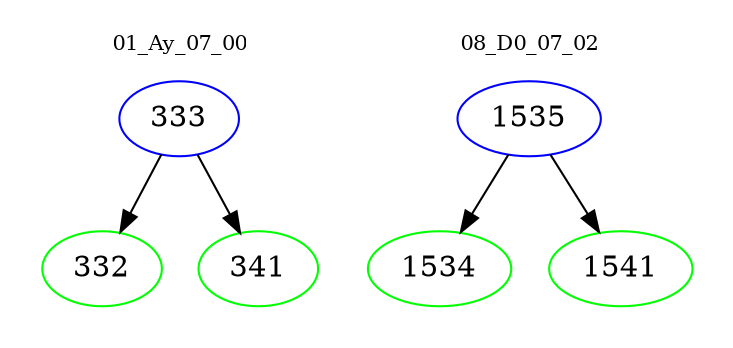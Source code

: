 digraph{
subgraph cluster_0 {
color = white
label = "01_Ay_07_00";
fontsize=10;
T0_333 [label="333", color="blue"]
T0_333 -> T0_332 [color="black"]
T0_332 [label="332", color="green"]
T0_333 -> T0_341 [color="black"]
T0_341 [label="341", color="green"]
}
subgraph cluster_1 {
color = white
label = "08_D0_07_02";
fontsize=10;
T1_1535 [label="1535", color="blue"]
T1_1535 -> T1_1534 [color="black"]
T1_1534 [label="1534", color="green"]
T1_1535 -> T1_1541 [color="black"]
T1_1541 [label="1541", color="green"]
}
}
